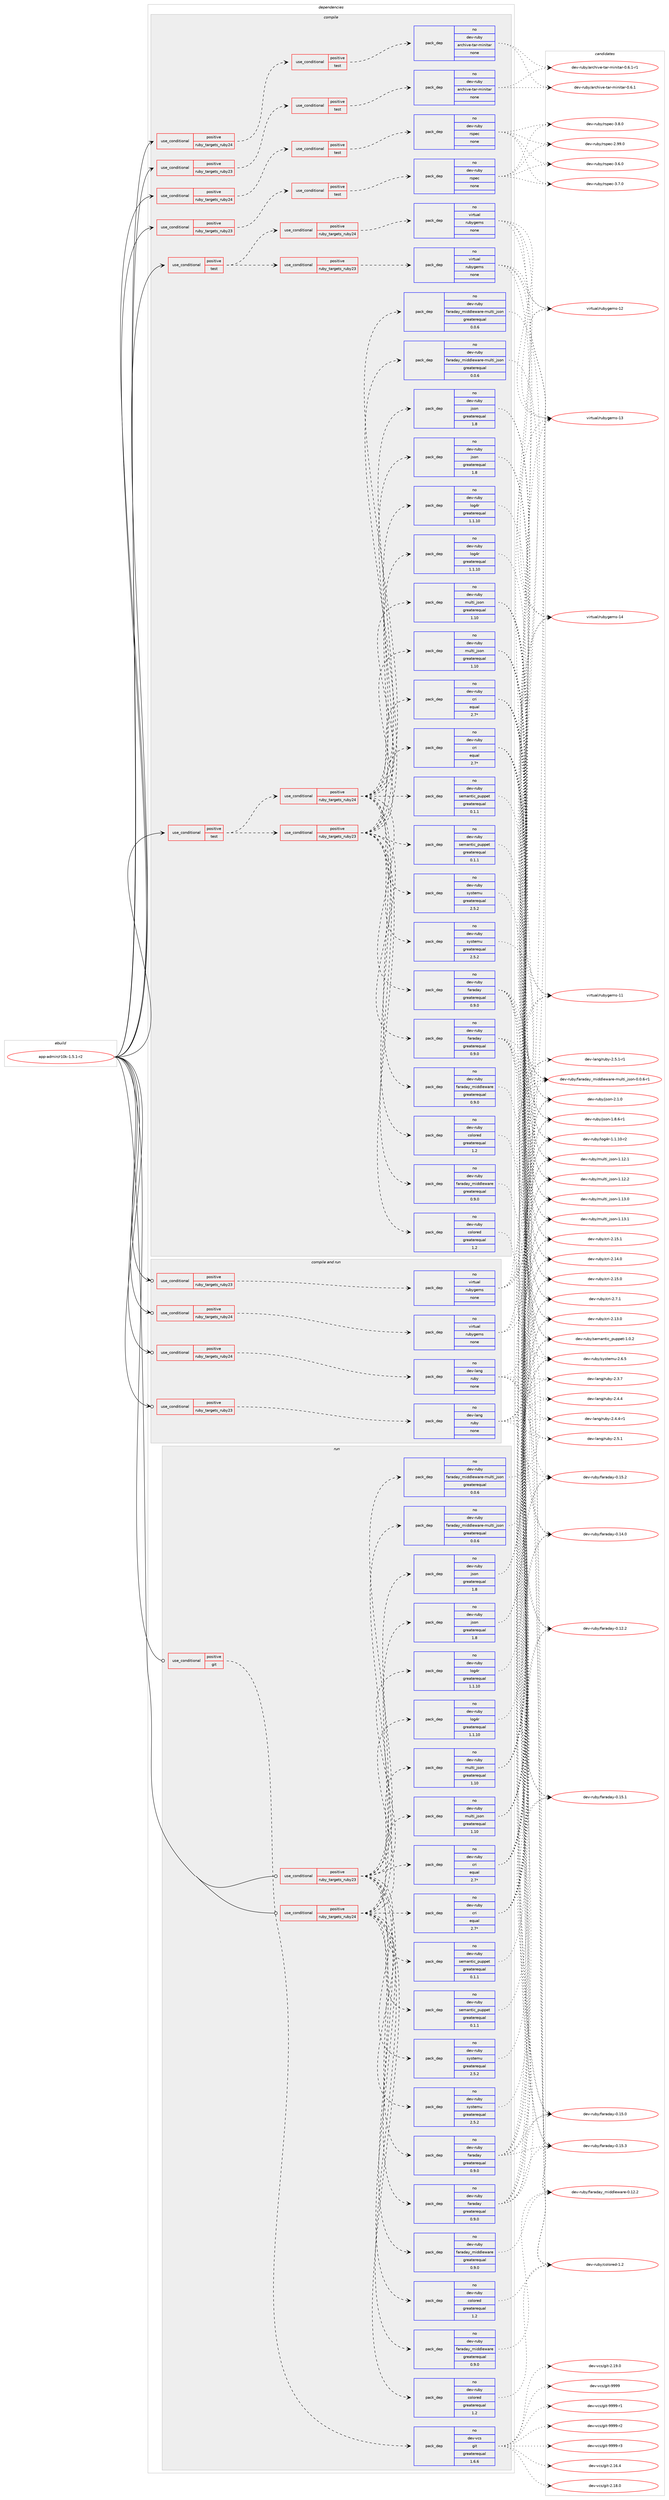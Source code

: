 digraph prolog {

# *************
# Graph options
# *************

newrank=true;
concentrate=true;
compound=true;
graph [rankdir=LR,fontname=Helvetica,fontsize=10,ranksep=1.5];#, ranksep=2.5, nodesep=0.2];
edge  [arrowhead=vee];
node  [fontname=Helvetica,fontsize=10];

# **********
# The ebuild
# **********

subgraph cluster_leftcol {
color=gray;
rank=same;
label=<<i>ebuild</i>>;
id [label="app-admin/r10k-1.5.1-r2", color=red, width=4, href="../app-admin/r10k-1.5.1-r2.svg"];
}

# ****************
# The dependencies
# ****************

subgraph cluster_midcol {
color=gray;
label=<<i>dependencies</i>>;
subgraph cluster_compile {
fillcolor="#eeeeee";
style=filled;
label=<<i>compile</i>>;
subgraph cond671 {
dependency2697 [label=<<TABLE BORDER="0" CELLBORDER="1" CELLSPACING="0" CELLPADDING="4"><TR><TD ROWSPAN="3" CELLPADDING="10">use_conditional</TD></TR><TR><TD>positive</TD></TR><TR><TD>ruby_targets_ruby23</TD></TR></TABLE>>, shape=none, color=red];
subgraph cond672 {
dependency2698 [label=<<TABLE BORDER="0" CELLBORDER="1" CELLSPACING="0" CELLPADDING="4"><TR><TD ROWSPAN="3" CELLPADDING="10">use_conditional</TD></TR><TR><TD>positive</TD></TR><TR><TD>test</TD></TR></TABLE>>, shape=none, color=red];
subgraph pack1952 {
dependency2699 [label=<<TABLE BORDER="0" CELLBORDER="1" CELLSPACING="0" CELLPADDING="4" WIDTH="220"><TR><TD ROWSPAN="6" CELLPADDING="30">pack_dep</TD></TR><TR><TD WIDTH="110">no</TD></TR><TR><TD>dev-ruby</TD></TR><TR><TD>archive-tar-minitar</TD></TR><TR><TD>none</TD></TR><TR><TD></TD></TR></TABLE>>, shape=none, color=blue];
}
dependency2698:e -> dependency2699:w [weight=20,style="dashed",arrowhead="vee"];
}
dependency2697:e -> dependency2698:w [weight=20,style="dashed",arrowhead="vee"];
}
id:e -> dependency2697:w [weight=20,style="solid",arrowhead="vee"];
subgraph cond673 {
dependency2700 [label=<<TABLE BORDER="0" CELLBORDER="1" CELLSPACING="0" CELLPADDING="4"><TR><TD ROWSPAN="3" CELLPADDING="10">use_conditional</TD></TR><TR><TD>positive</TD></TR><TR><TD>ruby_targets_ruby23</TD></TR></TABLE>>, shape=none, color=red];
subgraph cond674 {
dependency2701 [label=<<TABLE BORDER="0" CELLBORDER="1" CELLSPACING="0" CELLPADDING="4"><TR><TD ROWSPAN="3" CELLPADDING="10">use_conditional</TD></TR><TR><TD>positive</TD></TR><TR><TD>test</TD></TR></TABLE>>, shape=none, color=red];
subgraph pack1953 {
dependency2702 [label=<<TABLE BORDER="0" CELLBORDER="1" CELLSPACING="0" CELLPADDING="4" WIDTH="220"><TR><TD ROWSPAN="6" CELLPADDING="30">pack_dep</TD></TR><TR><TD WIDTH="110">no</TD></TR><TR><TD>dev-ruby</TD></TR><TR><TD>rspec</TD></TR><TR><TD>none</TD></TR><TR><TD></TD></TR></TABLE>>, shape=none, color=blue];
}
dependency2701:e -> dependency2702:w [weight=20,style="dashed",arrowhead="vee"];
}
dependency2700:e -> dependency2701:w [weight=20,style="dashed",arrowhead="vee"];
}
id:e -> dependency2700:w [weight=20,style="solid",arrowhead="vee"];
subgraph cond675 {
dependency2703 [label=<<TABLE BORDER="0" CELLBORDER="1" CELLSPACING="0" CELLPADDING="4"><TR><TD ROWSPAN="3" CELLPADDING="10">use_conditional</TD></TR><TR><TD>positive</TD></TR><TR><TD>ruby_targets_ruby24</TD></TR></TABLE>>, shape=none, color=red];
subgraph cond676 {
dependency2704 [label=<<TABLE BORDER="0" CELLBORDER="1" CELLSPACING="0" CELLPADDING="4"><TR><TD ROWSPAN="3" CELLPADDING="10">use_conditional</TD></TR><TR><TD>positive</TD></TR><TR><TD>test</TD></TR></TABLE>>, shape=none, color=red];
subgraph pack1954 {
dependency2705 [label=<<TABLE BORDER="0" CELLBORDER="1" CELLSPACING="0" CELLPADDING="4" WIDTH="220"><TR><TD ROWSPAN="6" CELLPADDING="30">pack_dep</TD></TR><TR><TD WIDTH="110">no</TD></TR><TR><TD>dev-ruby</TD></TR><TR><TD>archive-tar-minitar</TD></TR><TR><TD>none</TD></TR><TR><TD></TD></TR></TABLE>>, shape=none, color=blue];
}
dependency2704:e -> dependency2705:w [weight=20,style="dashed",arrowhead="vee"];
}
dependency2703:e -> dependency2704:w [weight=20,style="dashed",arrowhead="vee"];
}
id:e -> dependency2703:w [weight=20,style="solid",arrowhead="vee"];
subgraph cond677 {
dependency2706 [label=<<TABLE BORDER="0" CELLBORDER="1" CELLSPACING="0" CELLPADDING="4"><TR><TD ROWSPAN="3" CELLPADDING="10">use_conditional</TD></TR><TR><TD>positive</TD></TR><TR><TD>ruby_targets_ruby24</TD></TR></TABLE>>, shape=none, color=red];
subgraph cond678 {
dependency2707 [label=<<TABLE BORDER="0" CELLBORDER="1" CELLSPACING="0" CELLPADDING="4"><TR><TD ROWSPAN="3" CELLPADDING="10">use_conditional</TD></TR><TR><TD>positive</TD></TR><TR><TD>test</TD></TR></TABLE>>, shape=none, color=red];
subgraph pack1955 {
dependency2708 [label=<<TABLE BORDER="0" CELLBORDER="1" CELLSPACING="0" CELLPADDING="4" WIDTH="220"><TR><TD ROWSPAN="6" CELLPADDING="30">pack_dep</TD></TR><TR><TD WIDTH="110">no</TD></TR><TR><TD>dev-ruby</TD></TR><TR><TD>rspec</TD></TR><TR><TD>none</TD></TR><TR><TD></TD></TR></TABLE>>, shape=none, color=blue];
}
dependency2707:e -> dependency2708:w [weight=20,style="dashed",arrowhead="vee"];
}
dependency2706:e -> dependency2707:w [weight=20,style="dashed",arrowhead="vee"];
}
id:e -> dependency2706:w [weight=20,style="solid",arrowhead="vee"];
subgraph cond679 {
dependency2709 [label=<<TABLE BORDER="0" CELLBORDER="1" CELLSPACING="0" CELLPADDING="4"><TR><TD ROWSPAN="3" CELLPADDING="10">use_conditional</TD></TR><TR><TD>positive</TD></TR><TR><TD>test</TD></TR></TABLE>>, shape=none, color=red];
subgraph cond680 {
dependency2710 [label=<<TABLE BORDER="0" CELLBORDER="1" CELLSPACING="0" CELLPADDING="4"><TR><TD ROWSPAN="3" CELLPADDING="10">use_conditional</TD></TR><TR><TD>positive</TD></TR><TR><TD>ruby_targets_ruby23</TD></TR></TABLE>>, shape=none, color=red];
subgraph pack1956 {
dependency2711 [label=<<TABLE BORDER="0" CELLBORDER="1" CELLSPACING="0" CELLPADDING="4" WIDTH="220"><TR><TD ROWSPAN="6" CELLPADDING="30">pack_dep</TD></TR><TR><TD WIDTH="110">no</TD></TR><TR><TD>dev-ruby</TD></TR><TR><TD>colored</TD></TR><TR><TD>greaterequal</TD></TR><TR><TD>1.2</TD></TR></TABLE>>, shape=none, color=blue];
}
dependency2710:e -> dependency2711:w [weight=20,style="dashed",arrowhead="vee"];
subgraph pack1957 {
dependency2712 [label=<<TABLE BORDER="0" CELLBORDER="1" CELLSPACING="0" CELLPADDING="4" WIDTH="220"><TR><TD ROWSPAN="6" CELLPADDING="30">pack_dep</TD></TR><TR><TD WIDTH="110">no</TD></TR><TR><TD>dev-ruby</TD></TR><TR><TD>cri</TD></TR><TR><TD>equal</TD></TR><TR><TD>2.7*</TD></TR></TABLE>>, shape=none, color=blue];
}
dependency2710:e -> dependency2712:w [weight=20,style="dashed",arrowhead="vee"];
subgraph pack1958 {
dependency2713 [label=<<TABLE BORDER="0" CELLBORDER="1" CELLSPACING="0" CELLPADDING="4" WIDTH="220"><TR><TD ROWSPAN="6" CELLPADDING="30">pack_dep</TD></TR><TR><TD WIDTH="110">no</TD></TR><TR><TD>dev-ruby</TD></TR><TR><TD>systemu</TD></TR><TR><TD>greaterequal</TD></TR><TR><TD>2.5.2</TD></TR></TABLE>>, shape=none, color=blue];
}
dependency2710:e -> dependency2713:w [weight=20,style="dashed",arrowhead="vee"];
subgraph pack1959 {
dependency2714 [label=<<TABLE BORDER="0" CELLBORDER="1" CELLSPACING="0" CELLPADDING="4" WIDTH="220"><TR><TD ROWSPAN="6" CELLPADDING="30">pack_dep</TD></TR><TR><TD WIDTH="110">no</TD></TR><TR><TD>dev-ruby</TD></TR><TR><TD>log4r</TD></TR><TR><TD>greaterequal</TD></TR><TR><TD>1.1.10</TD></TR></TABLE>>, shape=none, color=blue];
}
dependency2710:e -> dependency2714:w [weight=20,style="dashed",arrowhead="vee"];
subgraph pack1960 {
dependency2715 [label=<<TABLE BORDER="0" CELLBORDER="1" CELLSPACING="0" CELLPADDING="4" WIDTH="220"><TR><TD ROWSPAN="6" CELLPADDING="30">pack_dep</TD></TR><TR><TD WIDTH="110">no</TD></TR><TR><TD>dev-ruby</TD></TR><TR><TD>faraday</TD></TR><TR><TD>greaterequal</TD></TR><TR><TD>0.9.0</TD></TR></TABLE>>, shape=none, color=blue];
}
dependency2710:e -> dependency2715:w [weight=20,style="dashed",arrowhead="vee"];
subgraph pack1961 {
dependency2716 [label=<<TABLE BORDER="0" CELLBORDER="1" CELLSPACING="0" CELLPADDING="4" WIDTH="220"><TR><TD ROWSPAN="6" CELLPADDING="30">pack_dep</TD></TR><TR><TD WIDTH="110">no</TD></TR><TR><TD>dev-ruby</TD></TR><TR><TD>faraday_middleware</TD></TR><TR><TD>greaterequal</TD></TR><TR><TD>0.9.0</TD></TR></TABLE>>, shape=none, color=blue];
}
dependency2710:e -> dependency2716:w [weight=20,style="dashed",arrowhead="vee"];
subgraph pack1962 {
dependency2717 [label=<<TABLE BORDER="0" CELLBORDER="1" CELLSPACING="0" CELLPADDING="4" WIDTH="220"><TR><TD ROWSPAN="6" CELLPADDING="30">pack_dep</TD></TR><TR><TD WIDTH="110">no</TD></TR><TR><TD>dev-ruby</TD></TR><TR><TD>faraday_middleware-multi_json</TD></TR><TR><TD>greaterequal</TD></TR><TR><TD>0.0.6</TD></TR></TABLE>>, shape=none, color=blue];
}
dependency2710:e -> dependency2717:w [weight=20,style="dashed",arrowhead="vee"];
subgraph pack1963 {
dependency2718 [label=<<TABLE BORDER="0" CELLBORDER="1" CELLSPACING="0" CELLPADDING="4" WIDTH="220"><TR><TD ROWSPAN="6" CELLPADDING="30">pack_dep</TD></TR><TR><TD WIDTH="110">no</TD></TR><TR><TD>dev-ruby</TD></TR><TR><TD>multi_json</TD></TR><TR><TD>greaterequal</TD></TR><TR><TD>1.10</TD></TR></TABLE>>, shape=none, color=blue];
}
dependency2710:e -> dependency2718:w [weight=20,style="dashed",arrowhead="vee"];
subgraph pack1964 {
dependency2719 [label=<<TABLE BORDER="0" CELLBORDER="1" CELLSPACING="0" CELLPADDING="4" WIDTH="220"><TR><TD ROWSPAN="6" CELLPADDING="30">pack_dep</TD></TR><TR><TD WIDTH="110">no</TD></TR><TR><TD>dev-ruby</TD></TR><TR><TD>semantic_puppet</TD></TR><TR><TD>greaterequal</TD></TR><TR><TD>0.1.1</TD></TR></TABLE>>, shape=none, color=blue];
}
dependency2710:e -> dependency2719:w [weight=20,style="dashed",arrowhead="vee"];
subgraph pack1965 {
dependency2720 [label=<<TABLE BORDER="0" CELLBORDER="1" CELLSPACING="0" CELLPADDING="4" WIDTH="220"><TR><TD ROWSPAN="6" CELLPADDING="30">pack_dep</TD></TR><TR><TD WIDTH="110">no</TD></TR><TR><TD>dev-ruby</TD></TR><TR><TD>json</TD></TR><TR><TD>greaterequal</TD></TR><TR><TD>1.8</TD></TR></TABLE>>, shape=none, color=blue];
}
dependency2710:e -> dependency2720:w [weight=20,style="dashed",arrowhead="vee"];
}
dependency2709:e -> dependency2710:w [weight=20,style="dashed",arrowhead="vee"];
subgraph cond681 {
dependency2721 [label=<<TABLE BORDER="0" CELLBORDER="1" CELLSPACING="0" CELLPADDING="4"><TR><TD ROWSPAN="3" CELLPADDING="10">use_conditional</TD></TR><TR><TD>positive</TD></TR><TR><TD>ruby_targets_ruby24</TD></TR></TABLE>>, shape=none, color=red];
subgraph pack1966 {
dependency2722 [label=<<TABLE BORDER="0" CELLBORDER="1" CELLSPACING="0" CELLPADDING="4" WIDTH="220"><TR><TD ROWSPAN="6" CELLPADDING="30">pack_dep</TD></TR><TR><TD WIDTH="110">no</TD></TR><TR><TD>dev-ruby</TD></TR><TR><TD>colored</TD></TR><TR><TD>greaterequal</TD></TR><TR><TD>1.2</TD></TR></TABLE>>, shape=none, color=blue];
}
dependency2721:e -> dependency2722:w [weight=20,style="dashed",arrowhead="vee"];
subgraph pack1967 {
dependency2723 [label=<<TABLE BORDER="0" CELLBORDER="1" CELLSPACING="0" CELLPADDING="4" WIDTH="220"><TR><TD ROWSPAN="6" CELLPADDING="30">pack_dep</TD></TR><TR><TD WIDTH="110">no</TD></TR><TR><TD>dev-ruby</TD></TR><TR><TD>cri</TD></TR><TR><TD>equal</TD></TR><TR><TD>2.7*</TD></TR></TABLE>>, shape=none, color=blue];
}
dependency2721:e -> dependency2723:w [weight=20,style="dashed",arrowhead="vee"];
subgraph pack1968 {
dependency2724 [label=<<TABLE BORDER="0" CELLBORDER="1" CELLSPACING="0" CELLPADDING="4" WIDTH="220"><TR><TD ROWSPAN="6" CELLPADDING="30">pack_dep</TD></TR><TR><TD WIDTH="110">no</TD></TR><TR><TD>dev-ruby</TD></TR><TR><TD>systemu</TD></TR><TR><TD>greaterequal</TD></TR><TR><TD>2.5.2</TD></TR></TABLE>>, shape=none, color=blue];
}
dependency2721:e -> dependency2724:w [weight=20,style="dashed",arrowhead="vee"];
subgraph pack1969 {
dependency2725 [label=<<TABLE BORDER="0" CELLBORDER="1" CELLSPACING="0" CELLPADDING="4" WIDTH="220"><TR><TD ROWSPAN="6" CELLPADDING="30">pack_dep</TD></TR><TR><TD WIDTH="110">no</TD></TR><TR><TD>dev-ruby</TD></TR><TR><TD>log4r</TD></TR><TR><TD>greaterequal</TD></TR><TR><TD>1.1.10</TD></TR></TABLE>>, shape=none, color=blue];
}
dependency2721:e -> dependency2725:w [weight=20,style="dashed",arrowhead="vee"];
subgraph pack1970 {
dependency2726 [label=<<TABLE BORDER="0" CELLBORDER="1" CELLSPACING="0" CELLPADDING="4" WIDTH="220"><TR><TD ROWSPAN="6" CELLPADDING="30">pack_dep</TD></TR><TR><TD WIDTH="110">no</TD></TR><TR><TD>dev-ruby</TD></TR><TR><TD>faraday</TD></TR><TR><TD>greaterequal</TD></TR><TR><TD>0.9.0</TD></TR></TABLE>>, shape=none, color=blue];
}
dependency2721:e -> dependency2726:w [weight=20,style="dashed",arrowhead="vee"];
subgraph pack1971 {
dependency2727 [label=<<TABLE BORDER="0" CELLBORDER="1" CELLSPACING="0" CELLPADDING="4" WIDTH="220"><TR><TD ROWSPAN="6" CELLPADDING="30">pack_dep</TD></TR><TR><TD WIDTH="110">no</TD></TR><TR><TD>dev-ruby</TD></TR><TR><TD>faraday_middleware</TD></TR><TR><TD>greaterequal</TD></TR><TR><TD>0.9.0</TD></TR></TABLE>>, shape=none, color=blue];
}
dependency2721:e -> dependency2727:w [weight=20,style="dashed",arrowhead="vee"];
subgraph pack1972 {
dependency2728 [label=<<TABLE BORDER="0" CELLBORDER="1" CELLSPACING="0" CELLPADDING="4" WIDTH="220"><TR><TD ROWSPAN="6" CELLPADDING="30">pack_dep</TD></TR><TR><TD WIDTH="110">no</TD></TR><TR><TD>dev-ruby</TD></TR><TR><TD>faraday_middleware-multi_json</TD></TR><TR><TD>greaterequal</TD></TR><TR><TD>0.0.6</TD></TR></TABLE>>, shape=none, color=blue];
}
dependency2721:e -> dependency2728:w [weight=20,style="dashed",arrowhead="vee"];
subgraph pack1973 {
dependency2729 [label=<<TABLE BORDER="0" CELLBORDER="1" CELLSPACING="0" CELLPADDING="4" WIDTH="220"><TR><TD ROWSPAN="6" CELLPADDING="30">pack_dep</TD></TR><TR><TD WIDTH="110">no</TD></TR><TR><TD>dev-ruby</TD></TR><TR><TD>multi_json</TD></TR><TR><TD>greaterequal</TD></TR><TR><TD>1.10</TD></TR></TABLE>>, shape=none, color=blue];
}
dependency2721:e -> dependency2729:w [weight=20,style="dashed",arrowhead="vee"];
subgraph pack1974 {
dependency2730 [label=<<TABLE BORDER="0" CELLBORDER="1" CELLSPACING="0" CELLPADDING="4" WIDTH="220"><TR><TD ROWSPAN="6" CELLPADDING="30">pack_dep</TD></TR><TR><TD WIDTH="110">no</TD></TR><TR><TD>dev-ruby</TD></TR><TR><TD>semantic_puppet</TD></TR><TR><TD>greaterequal</TD></TR><TR><TD>0.1.1</TD></TR></TABLE>>, shape=none, color=blue];
}
dependency2721:e -> dependency2730:w [weight=20,style="dashed",arrowhead="vee"];
subgraph pack1975 {
dependency2731 [label=<<TABLE BORDER="0" CELLBORDER="1" CELLSPACING="0" CELLPADDING="4" WIDTH="220"><TR><TD ROWSPAN="6" CELLPADDING="30">pack_dep</TD></TR><TR><TD WIDTH="110">no</TD></TR><TR><TD>dev-ruby</TD></TR><TR><TD>json</TD></TR><TR><TD>greaterequal</TD></TR><TR><TD>1.8</TD></TR></TABLE>>, shape=none, color=blue];
}
dependency2721:e -> dependency2731:w [weight=20,style="dashed",arrowhead="vee"];
}
dependency2709:e -> dependency2721:w [weight=20,style="dashed",arrowhead="vee"];
}
id:e -> dependency2709:w [weight=20,style="solid",arrowhead="vee"];
subgraph cond682 {
dependency2732 [label=<<TABLE BORDER="0" CELLBORDER="1" CELLSPACING="0" CELLPADDING="4"><TR><TD ROWSPAN="3" CELLPADDING="10">use_conditional</TD></TR><TR><TD>positive</TD></TR><TR><TD>test</TD></TR></TABLE>>, shape=none, color=red];
subgraph cond683 {
dependency2733 [label=<<TABLE BORDER="0" CELLBORDER="1" CELLSPACING="0" CELLPADDING="4"><TR><TD ROWSPAN="3" CELLPADDING="10">use_conditional</TD></TR><TR><TD>positive</TD></TR><TR><TD>ruby_targets_ruby23</TD></TR></TABLE>>, shape=none, color=red];
subgraph pack1976 {
dependency2734 [label=<<TABLE BORDER="0" CELLBORDER="1" CELLSPACING="0" CELLPADDING="4" WIDTH="220"><TR><TD ROWSPAN="6" CELLPADDING="30">pack_dep</TD></TR><TR><TD WIDTH="110">no</TD></TR><TR><TD>virtual</TD></TR><TR><TD>rubygems</TD></TR><TR><TD>none</TD></TR><TR><TD></TD></TR></TABLE>>, shape=none, color=blue];
}
dependency2733:e -> dependency2734:w [weight=20,style="dashed",arrowhead="vee"];
}
dependency2732:e -> dependency2733:w [weight=20,style="dashed",arrowhead="vee"];
subgraph cond684 {
dependency2735 [label=<<TABLE BORDER="0" CELLBORDER="1" CELLSPACING="0" CELLPADDING="4"><TR><TD ROWSPAN="3" CELLPADDING="10">use_conditional</TD></TR><TR><TD>positive</TD></TR><TR><TD>ruby_targets_ruby24</TD></TR></TABLE>>, shape=none, color=red];
subgraph pack1977 {
dependency2736 [label=<<TABLE BORDER="0" CELLBORDER="1" CELLSPACING="0" CELLPADDING="4" WIDTH="220"><TR><TD ROWSPAN="6" CELLPADDING="30">pack_dep</TD></TR><TR><TD WIDTH="110">no</TD></TR><TR><TD>virtual</TD></TR><TR><TD>rubygems</TD></TR><TR><TD>none</TD></TR><TR><TD></TD></TR></TABLE>>, shape=none, color=blue];
}
dependency2735:e -> dependency2736:w [weight=20,style="dashed",arrowhead="vee"];
}
dependency2732:e -> dependency2735:w [weight=20,style="dashed",arrowhead="vee"];
}
id:e -> dependency2732:w [weight=20,style="solid",arrowhead="vee"];
}
subgraph cluster_compileandrun {
fillcolor="#eeeeee";
style=filled;
label=<<i>compile and run</i>>;
subgraph cond685 {
dependency2737 [label=<<TABLE BORDER="0" CELLBORDER="1" CELLSPACING="0" CELLPADDING="4"><TR><TD ROWSPAN="3" CELLPADDING="10">use_conditional</TD></TR><TR><TD>positive</TD></TR><TR><TD>ruby_targets_ruby23</TD></TR></TABLE>>, shape=none, color=red];
subgraph pack1978 {
dependency2738 [label=<<TABLE BORDER="0" CELLBORDER="1" CELLSPACING="0" CELLPADDING="4" WIDTH="220"><TR><TD ROWSPAN="6" CELLPADDING="30">pack_dep</TD></TR><TR><TD WIDTH="110">no</TD></TR><TR><TD>dev-lang</TD></TR><TR><TD>ruby</TD></TR><TR><TD>none</TD></TR><TR><TD></TD></TR></TABLE>>, shape=none, color=blue];
}
dependency2737:e -> dependency2738:w [weight=20,style="dashed",arrowhead="vee"];
}
id:e -> dependency2737:w [weight=20,style="solid",arrowhead="odotvee"];
subgraph cond686 {
dependency2739 [label=<<TABLE BORDER="0" CELLBORDER="1" CELLSPACING="0" CELLPADDING="4"><TR><TD ROWSPAN="3" CELLPADDING="10">use_conditional</TD></TR><TR><TD>positive</TD></TR><TR><TD>ruby_targets_ruby23</TD></TR></TABLE>>, shape=none, color=red];
subgraph pack1979 {
dependency2740 [label=<<TABLE BORDER="0" CELLBORDER="1" CELLSPACING="0" CELLPADDING="4" WIDTH="220"><TR><TD ROWSPAN="6" CELLPADDING="30">pack_dep</TD></TR><TR><TD WIDTH="110">no</TD></TR><TR><TD>virtual</TD></TR><TR><TD>rubygems</TD></TR><TR><TD>none</TD></TR><TR><TD></TD></TR></TABLE>>, shape=none, color=blue];
}
dependency2739:e -> dependency2740:w [weight=20,style="dashed",arrowhead="vee"];
}
id:e -> dependency2739:w [weight=20,style="solid",arrowhead="odotvee"];
subgraph cond687 {
dependency2741 [label=<<TABLE BORDER="0" CELLBORDER="1" CELLSPACING="0" CELLPADDING="4"><TR><TD ROWSPAN="3" CELLPADDING="10">use_conditional</TD></TR><TR><TD>positive</TD></TR><TR><TD>ruby_targets_ruby24</TD></TR></TABLE>>, shape=none, color=red];
subgraph pack1980 {
dependency2742 [label=<<TABLE BORDER="0" CELLBORDER="1" CELLSPACING="0" CELLPADDING="4" WIDTH="220"><TR><TD ROWSPAN="6" CELLPADDING="30">pack_dep</TD></TR><TR><TD WIDTH="110">no</TD></TR><TR><TD>dev-lang</TD></TR><TR><TD>ruby</TD></TR><TR><TD>none</TD></TR><TR><TD></TD></TR></TABLE>>, shape=none, color=blue];
}
dependency2741:e -> dependency2742:w [weight=20,style="dashed",arrowhead="vee"];
}
id:e -> dependency2741:w [weight=20,style="solid",arrowhead="odotvee"];
subgraph cond688 {
dependency2743 [label=<<TABLE BORDER="0" CELLBORDER="1" CELLSPACING="0" CELLPADDING="4"><TR><TD ROWSPAN="3" CELLPADDING="10">use_conditional</TD></TR><TR><TD>positive</TD></TR><TR><TD>ruby_targets_ruby24</TD></TR></TABLE>>, shape=none, color=red];
subgraph pack1981 {
dependency2744 [label=<<TABLE BORDER="0" CELLBORDER="1" CELLSPACING="0" CELLPADDING="4" WIDTH="220"><TR><TD ROWSPAN="6" CELLPADDING="30">pack_dep</TD></TR><TR><TD WIDTH="110">no</TD></TR><TR><TD>virtual</TD></TR><TR><TD>rubygems</TD></TR><TR><TD>none</TD></TR><TR><TD></TD></TR></TABLE>>, shape=none, color=blue];
}
dependency2743:e -> dependency2744:w [weight=20,style="dashed",arrowhead="vee"];
}
id:e -> dependency2743:w [weight=20,style="solid",arrowhead="odotvee"];
}
subgraph cluster_run {
fillcolor="#eeeeee";
style=filled;
label=<<i>run</i>>;
subgraph cond689 {
dependency2745 [label=<<TABLE BORDER="0" CELLBORDER="1" CELLSPACING="0" CELLPADDING="4"><TR><TD ROWSPAN="3" CELLPADDING="10">use_conditional</TD></TR><TR><TD>positive</TD></TR><TR><TD>git</TD></TR></TABLE>>, shape=none, color=red];
subgraph pack1982 {
dependency2746 [label=<<TABLE BORDER="0" CELLBORDER="1" CELLSPACING="0" CELLPADDING="4" WIDTH="220"><TR><TD ROWSPAN="6" CELLPADDING="30">pack_dep</TD></TR><TR><TD WIDTH="110">no</TD></TR><TR><TD>dev-vcs</TD></TR><TR><TD>git</TD></TR><TR><TD>greaterequal</TD></TR><TR><TD>1.6.6</TD></TR></TABLE>>, shape=none, color=blue];
}
dependency2745:e -> dependency2746:w [weight=20,style="dashed",arrowhead="vee"];
}
id:e -> dependency2745:w [weight=20,style="solid",arrowhead="odot"];
subgraph cond690 {
dependency2747 [label=<<TABLE BORDER="0" CELLBORDER="1" CELLSPACING="0" CELLPADDING="4"><TR><TD ROWSPAN="3" CELLPADDING="10">use_conditional</TD></TR><TR><TD>positive</TD></TR><TR><TD>ruby_targets_ruby23</TD></TR></TABLE>>, shape=none, color=red];
subgraph pack1983 {
dependency2748 [label=<<TABLE BORDER="0" CELLBORDER="1" CELLSPACING="0" CELLPADDING="4" WIDTH="220"><TR><TD ROWSPAN="6" CELLPADDING="30">pack_dep</TD></TR><TR><TD WIDTH="110">no</TD></TR><TR><TD>dev-ruby</TD></TR><TR><TD>colored</TD></TR><TR><TD>greaterequal</TD></TR><TR><TD>1.2</TD></TR></TABLE>>, shape=none, color=blue];
}
dependency2747:e -> dependency2748:w [weight=20,style="dashed",arrowhead="vee"];
subgraph pack1984 {
dependency2749 [label=<<TABLE BORDER="0" CELLBORDER="1" CELLSPACING="0" CELLPADDING="4" WIDTH="220"><TR><TD ROWSPAN="6" CELLPADDING="30">pack_dep</TD></TR><TR><TD WIDTH="110">no</TD></TR><TR><TD>dev-ruby</TD></TR><TR><TD>cri</TD></TR><TR><TD>equal</TD></TR><TR><TD>2.7*</TD></TR></TABLE>>, shape=none, color=blue];
}
dependency2747:e -> dependency2749:w [weight=20,style="dashed",arrowhead="vee"];
subgraph pack1985 {
dependency2750 [label=<<TABLE BORDER="0" CELLBORDER="1" CELLSPACING="0" CELLPADDING="4" WIDTH="220"><TR><TD ROWSPAN="6" CELLPADDING="30">pack_dep</TD></TR><TR><TD WIDTH="110">no</TD></TR><TR><TD>dev-ruby</TD></TR><TR><TD>systemu</TD></TR><TR><TD>greaterequal</TD></TR><TR><TD>2.5.2</TD></TR></TABLE>>, shape=none, color=blue];
}
dependency2747:e -> dependency2750:w [weight=20,style="dashed",arrowhead="vee"];
subgraph pack1986 {
dependency2751 [label=<<TABLE BORDER="0" CELLBORDER="1" CELLSPACING="0" CELLPADDING="4" WIDTH="220"><TR><TD ROWSPAN="6" CELLPADDING="30">pack_dep</TD></TR><TR><TD WIDTH="110">no</TD></TR><TR><TD>dev-ruby</TD></TR><TR><TD>log4r</TD></TR><TR><TD>greaterequal</TD></TR><TR><TD>1.1.10</TD></TR></TABLE>>, shape=none, color=blue];
}
dependency2747:e -> dependency2751:w [weight=20,style="dashed",arrowhead="vee"];
subgraph pack1987 {
dependency2752 [label=<<TABLE BORDER="0" CELLBORDER="1" CELLSPACING="0" CELLPADDING="4" WIDTH="220"><TR><TD ROWSPAN="6" CELLPADDING="30">pack_dep</TD></TR><TR><TD WIDTH="110">no</TD></TR><TR><TD>dev-ruby</TD></TR><TR><TD>faraday</TD></TR><TR><TD>greaterequal</TD></TR><TR><TD>0.9.0</TD></TR></TABLE>>, shape=none, color=blue];
}
dependency2747:e -> dependency2752:w [weight=20,style="dashed",arrowhead="vee"];
subgraph pack1988 {
dependency2753 [label=<<TABLE BORDER="0" CELLBORDER="1" CELLSPACING="0" CELLPADDING="4" WIDTH="220"><TR><TD ROWSPAN="6" CELLPADDING="30">pack_dep</TD></TR><TR><TD WIDTH="110">no</TD></TR><TR><TD>dev-ruby</TD></TR><TR><TD>faraday_middleware</TD></TR><TR><TD>greaterequal</TD></TR><TR><TD>0.9.0</TD></TR></TABLE>>, shape=none, color=blue];
}
dependency2747:e -> dependency2753:w [weight=20,style="dashed",arrowhead="vee"];
subgraph pack1989 {
dependency2754 [label=<<TABLE BORDER="0" CELLBORDER="1" CELLSPACING="0" CELLPADDING="4" WIDTH="220"><TR><TD ROWSPAN="6" CELLPADDING="30">pack_dep</TD></TR><TR><TD WIDTH="110">no</TD></TR><TR><TD>dev-ruby</TD></TR><TR><TD>faraday_middleware-multi_json</TD></TR><TR><TD>greaterequal</TD></TR><TR><TD>0.0.6</TD></TR></TABLE>>, shape=none, color=blue];
}
dependency2747:e -> dependency2754:w [weight=20,style="dashed",arrowhead="vee"];
subgraph pack1990 {
dependency2755 [label=<<TABLE BORDER="0" CELLBORDER="1" CELLSPACING="0" CELLPADDING="4" WIDTH="220"><TR><TD ROWSPAN="6" CELLPADDING="30">pack_dep</TD></TR><TR><TD WIDTH="110">no</TD></TR><TR><TD>dev-ruby</TD></TR><TR><TD>multi_json</TD></TR><TR><TD>greaterequal</TD></TR><TR><TD>1.10</TD></TR></TABLE>>, shape=none, color=blue];
}
dependency2747:e -> dependency2755:w [weight=20,style="dashed",arrowhead="vee"];
subgraph pack1991 {
dependency2756 [label=<<TABLE BORDER="0" CELLBORDER="1" CELLSPACING="0" CELLPADDING="4" WIDTH="220"><TR><TD ROWSPAN="6" CELLPADDING="30">pack_dep</TD></TR><TR><TD WIDTH="110">no</TD></TR><TR><TD>dev-ruby</TD></TR><TR><TD>semantic_puppet</TD></TR><TR><TD>greaterequal</TD></TR><TR><TD>0.1.1</TD></TR></TABLE>>, shape=none, color=blue];
}
dependency2747:e -> dependency2756:w [weight=20,style="dashed",arrowhead="vee"];
subgraph pack1992 {
dependency2757 [label=<<TABLE BORDER="0" CELLBORDER="1" CELLSPACING="0" CELLPADDING="4" WIDTH="220"><TR><TD ROWSPAN="6" CELLPADDING="30">pack_dep</TD></TR><TR><TD WIDTH="110">no</TD></TR><TR><TD>dev-ruby</TD></TR><TR><TD>json</TD></TR><TR><TD>greaterequal</TD></TR><TR><TD>1.8</TD></TR></TABLE>>, shape=none, color=blue];
}
dependency2747:e -> dependency2757:w [weight=20,style="dashed",arrowhead="vee"];
}
id:e -> dependency2747:w [weight=20,style="solid",arrowhead="odot"];
subgraph cond691 {
dependency2758 [label=<<TABLE BORDER="0" CELLBORDER="1" CELLSPACING="0" CELLPADDING="4"><TR><TD ROWSPAN="3" CELLPADDING="10">use_conditional</TD></TR><TR><TD>positive</TD></TR><TR><TD>ruby_targets_ruby24</TD></TR></TABLE>>, shape=none, color=red];
subgraph pack1993 {
dependency2759 [label=<<TABLE BORDER="0" CELLBORDER="1" CELLSPACING="0" CELLPADDING="4" WIDTH="220"><TR><TD ROWSPAN="6" CELLPADDING="30">pack_dep</TD></TR><TR><TD WIDTH="110">no</TD></TR><TR><TD>dev-ruby</TD></TR><TR><TD>colored</TD></TR><TR><TD>greaterequal</TD></TR><TR><TD>1.2</TD></TR></TABLE>>, shape=none, color=blue];
}
dependency2758:e -> dependency2759:w [weight=20,style="dashed",arrowhead="vee"];
subgraph pack1994 {
dependency2760 [label=<<TABLE BORDER="0" CELLBORDER="1" CELLSPACING="0" CELLPADDING="4" WIDTH="220"><TR><TD ROWSPAN="6" CELLPADDING="30">pack_dep</TD></TR><TR><TD WIDTH="110">no</TD></TR><TR><TD>dev-ruby</TD></TR><TR><TD>cri</TD></TR><TR><TD>equal</TD></TR><TR><TD>2.7*</TD></TR></TABLE>>, shape=none, color=blue];
}
dependency2758:e -> dependency2760:w [weight=20,style="dashed",arrowhead="vee"];
subgraph pack1995 {
dependency2761 [label=<<TABLE BORDER="0" CELLBORDER="1" CELLSPACING="0" CELLPADDING="4" WIDTH="220"><TR><TD ROWSPAN="6" CELLPADDING="30">pack_dep</TD></TR><TR><TD WIDTH="110">no</TD></TR><TR><TD>dev-ruby</TD></TR><TR><TD>systemu</TD></TR><TR><TD>greaterequal</TD></TR><TR><TD>2.5.2</TD></TR></TABLE>>, shape=none, color=blue];
}
dependency2758:e -> dependency2761:w [weight=20,style="dashed",arrowhead="vee"];
subgraph pack1996 {
dependency2762 [label=<<TABLE BORDER="0" CELLBORDER="1" CELLSPACING="0" CELLPADDING="4" WIDTH="220"><TR><TD ROWSPAN="6" CELLPADDING="30">pack_dep</TD></TR><TR><TD WIDTH="110">no</TD></TR><TR><TD>dev-ruby</TD></TR><TR><TD>log4r</TD></TR><TR><TD>greaterequal</TD></TR><TR><TD>1.1.10</TD></TR></TABLE>>, shape=none, color=blue];
}
dependency2758:e -> dependency2762:w [weight=20,style="dashed",arrowhead="vee"];
subgraph pack1997 {
dependency2763 [label=<<TABLE BORDER="0" CELLBORDER="1" CELLSPACING="0" CELLPADDING="4" WIDTH="220"><TR><TD ROWSPAN="6" CELLPADDING="30">pack_dep</TD></TR><TR><TD WIDTH="110">no</TD></TR><TR><TD>dev-ruby</TD></TR><TR><TD>faraday</TD></TR><TR><TD>greaterequal</TD></TR><TR><TD>0.9.0</TD></TR></TABLE>>, shape=none, color=blue];
}
dependency2758:e -> dependency2763:w [weight=20,style="dashed",arrowhead="vee"];
subgraph pack1998 {
dependency2764 [label=<<TABLE BORDER="0" CELLBORDER="1" CELLSPACING="0" CELLPADDING="4" WIDTH="220"><TR><TD ROWSPAN="6" CELLPADDING="30">pack_dep</TD></TR><TR><TD WIDTH="110">no</TD></TR><TR><TD>dev-ruby</TD></TR><TR><TD>faraday_middleware</TD></TR><TR><TD>greaterequal</TD></TR><TR><TD>0.9.0</TD></TR></TABLE>>, shape=none, color=blue];
}
dependency2758:e -> dependency2764:w [weight=20,style="dashed",arrowhead="vee"];
subgraph pack1999 {
dependency2765 [label=<<TABLE BORDER="0" CELLBORDER="1" CELLSPACING="0" CELLPADDING="4" WIDTH="220"><TR><TD ROWSPAN="6" CELLPADDING="30">pack_dep</TD></TR><TR><TD WIDTH="110">no</TD></TR><TR><TD>dev-ruby</TD></TR><TR><TD>faraday_middleware-multi_json</TD></TR><TR><TD>greaterequal</TD></TR><TR><TD>0.0.6</TD></TR></TABLE>>, shape=none, color=blue];
}
dependency2758:e -> dependency2765:w [weight=20,style="dashed",arrowhead="vee"];
subgraph pack2000 {
dependency2766 [label=<<TABLE BORDER="0" CELLBORDER="1" CELLSPACING="0" CELLPADDING="4" WIDTH="220"><TR><TD ROWSPAN="6" CELLPADDING="30">pack_dep</TD></TR><TR><TD WIDTH="110">no</TD></TR><TR><TD>dev-ruby</TD></TR><TR><TD>multi_json</TD></TR><TR><TD>greaterequal</TD></TR><TR><TD>1.10</TD></TR></TABLE>>, shape=none, color=blue];
}
dependency2758:e -> dependency2766:w [weight=20,style="dashed",arrowhead="vee"];
subgraph pack2001 {
dependency2767 [label=<<TABLE BORDER="0" CELLBORDER="1" CELLSPACING="0" CELLPADDING="4" WIDTH="220"><TR><TD ROWSPAN="6" CELLPADDING="30">pack_dep</TD></TR><TR><TD WIDTH="110">no</TD></TR><TR><TD>dev-ruby</TD></TR><TR><TD>semantic_puppet</TD></TR><TR><TD>greaterequal</TD></TR><TR><TD>0.1.1</TD></TR></TABLE>>, shape=none, color=blue];
}
dependency2758:e -> dependency2767:w [weight=20,style="dashed",arrowhead="vee"];
subgraph pack2002 {
dependency2768 [label=<<TABLE BORDER="0" CELLBORDER="1" CELLSPACING="0" CELLPADDING="4" WIDTH="220"><TR><TD ROWSPAN="6" CELLPADDING="30">pack_dep</TD></TR><TR><TD WIDTH="110">no</TD></TR><TR><TD>dev-ruby</TD></TR><TR><TD>json</TD></TR><TR><TD>greaterequal</TD></TR><TR><TD>1.8</TD></TR></TABLE>>, shape=none, color=blue];
}
dependency2758:e -> dependency2768:w [weight=20,style="dashed",arrowhead="vee"];
}
id:e -> dependency2758:w [weight=20,style="solid",arrowhead="odot"];
}
}

# **************
# The candidates
# **************

subgraph cluster_choices {
rank=same;
color=gray;
label=<<i>candidates</i>>;

subgraph choice1952 {
color=black;
nodesep=1;
choice100101118451141179812147971149910410511810145116971144510910511010511697114454846544649 [label="dev-ruby/archive-tar-minitar-0.6.1", color=red, width=4,href="../dev-ruby/archive-tar-minitar-0.6.1.svg"];
choice1001011184511411798121479711499104105118101451169711445109105110105116971144548465446494511449 [label="dev-ruby/archive-tar-minitar-0.6.1-r1", color=red, width=4,href="../dev-ruby/archive-tar-minitar-0.6.1-r1.svg"];
dependency2699:e -> choice100101118451141179812147971149910410511810145116971144510910511010511697114454846544649:w [style=dotted,weight="100"];
dependency2699:e -> choice1001011184511411798121479711499104105118101451169711445109105110105116971144548465446494511449:w [style=dotted,weight="100"];
}
subgraph choice1953 {
color=black;
nodesep=1;
choice1001011184511411798121471141151121019945504657574648 [label="dev-ruby/rspec-2.99.0", color=red, width=4,href="../dev-ruby/rspec-2.99.0.svg"];
choice10010111845114117981214711411511210199455146544648 [label="dev-ruby/rspec-3.6.0", color=red, width=4,href="../dev-ruby/rspec-3.6.0.svg"];
choice10010111845114117981214711411511210199455146554648 [label="dev-ruby/rspec-3.7.0", color=red, width=4,href="../dev-ruby/rspec-3.7.0.svg"];
choice10010111845114117981214711411511210199455146564648 [label="dev-ruby/rspec-3.8.0", color=red, width=4,href="../dev-ruby/rspec-3.8.0.svg"];
dependency2702:e -> choice1001011184511411798121471141151121019945504657574648:w [style=dotted,weight="100"];
dependency2702:e -> choice10010111845114117981214711411511210199455146544648:w [style=dotted,weight="100"];
dependency2702:e -> choice10010111845114117981214711411511210199455146554648:w [style=dotted,weight="100"];
dependency2702:e -> choice10010111845114117981214711411511210199455146564648:w [style=dotted,weight="100"];
}
subgraph choice1954 {
color=black;
nodesep=1;
choice100101118451141179812147971149910410511810145116971144510910511010511697114454846544649 [label="dev-ruby/archive-tar-minitar-0.6.1", color=red, width=4,href="../dev-ruby/archive-tar-minitar-0.6.1.svg"];
choice1001011184511411798121479711499104105118101451169711445109105110105116971144548465446494511449 [label="dev-ruby/archive-tar-minitar-0.6.1-r1", color=red, width=4,href="../dev-ruby/archive-tar-minitar-0.6.1-r1.svg"];
dependency2705:e -> choice100101118451141179812147971149910410511810145116971144510910511010511697114454846544649:w [style=dotted,weight="100"];
dependency2705:e -> choice1001011184511411798121479711499104105118101451169711445109105110105116971144548465446494511449:w [style=dotted,weight="100"];
}
subgraph choice1955 {
color=black;
nodesep=1;
choice1001011184511411798121471141151121019945504657574648 [label="dev-ruby/rspec-2.99.0", color=red, width=4,href="../dev-ruby/rspec-2.99.0.svg"];
choice10010111845114117981214711411511210199455146544648 [label="dev-ruby/rspec-3.6.0", color=red, width=4,href="../dev-ruby/rspec-3.6.0.svg"];
choice10010111845114117981214711411511210199455146554648 [label="dev-ruby/rspec-3.7.0", color=red, width=4,href="../dev-ruby/rspec-3.7.0.svg"];
choice10010111845114117981214711411511210199455146564648 [label="dev-ruby/rspec-3.8.0", color=red, width=4,href="../dev-ruby/rspec-3.8.0.svg"];
dependency2708:e -> choice1001011184511411798121471141151121019945504657574648:w [style=dotted,weight="100"];
dependency2708:e -> choice10010111845114117981214711411511210199455146544648:w [style=dotted,weight="100"];
dependency2708:e -> choice10010111845114117981214711411511210199455146554648:w [style=dotted,weight="100"];
dependency2708:e -> choice10010111845114117981214711411511210199455146564648:w [style=dotted,weight="100"];
}
subgraph choice1956 {
color=black;
nodesep=1;
choice1001011184511411798121479911110811111410110045494650 [label="dev-ruby/colored-1.2", color=red, width=4,href="../dev-ruby/colored-1.2.svg"];
dependency2711:e -> choice1001011184511411798121479911110811111410110045494650:w [style=dotted,weight="100"];
}
subgraph choice1957 {
color=black;
nodesep=1;
choice1001011184511411798121479911410545504649514648 [label="dev-ruby/cri-2.13.0", color=red, width=4,href="../dev-ruby/cri-2.13.0.svg"];
choice1001011184511411798121479911410545504649524648 [label="dev-ruby/cri-2.14.0", color=red, width=4,href="../dev-ruby/cri-2.14.0.svg"];
choice1001011184511411798121479911410545504649534648 [label="dev-ruby/cri-2.15.0", color=red, width=4,href="../dev-ruby/cri-2.15.0.svg"];
choice1001011184511411798121479911410545504649534649 [label="dev-ruby/cri-2.15.1", color=red, width=4,href="../dev-ruby/cri-2.15.1.svg"];
choice10010111845114117981214799114105455046554649 [label="dev-ruby/cri-2.7.1", color=red, width=4,href="../dev-ruby/cri-2.7.1.svg"];
dependency2712:e -> choice1001011184511411798121479911410545504649514648:w [style=dotted,weight="100"];
dependency2712:e -> choice1001011184511411798121479911410545504649524648:w [style=dotted,weight="100"];
dependency2712:e -> choice1001011184511411798121479911410545504649534648:w [style=dotted,weight="100"];
dependency2712:e -> choice1001011184511411798121479911410545504649534649:w [style=dotted,weight="100"];
dependency2712:e -> choice10010111845114117981214799114105455046554649:w [style=dotted,weight="100"];
}
subgraph choice1958 {
color=black;
nodesep=1;
choice100101118451141179812147115121115116101109117455046544653 [label="dev-ruby/systemu-2.6.5", color=red, width=4,href="../dev-ruby/systemu-2.6.5.svg"];
dependency2713:e -> choice100101118451141179812147115121115116101109117455046544653:w [style=dotted,weight="100"];
}
subgraph choice1959 {
color=black;
nodesep=1;
choice10010111845114117981214710811110352114454946494649484511450 [label="dev-ruby/log4r-1.1.10-r2", color=red, width=4,href="../dev-ruby/log4r-1.1.10-r2.svg"];
dependency2714:e -> choice10010111845114117981214710811110352114454946494649484511450:w [style=dotted,weight="100"];
}
subgraph choice1960 {
color=black;
nodesep=1;
choice10010111845114117981214710297114971009712145484649504650 [label="dev-ruby/faraday-0.12.2", color=red, width=4,href="../dev-ruby/faraday-0.12.2.svg"];
choice10010111845114117981214710297114971009712145484649524648 [label="dev-ruby/faraday-0.14.0", color=red, width=4,href="../dev-ruby/faraday-0.14.0.svg"];
choice10010111845114117981214710297114971009712145484649534648 [label="dev-ruby/faraday-0.15.0", color=red, width=4,href="../dev-ruby/faraday-0.15.0.svg"];
choice10010111845114117981214710297114971009712145484649534649 [label="dev-ruby/faraday-0.15.1", color=red, width=4,href="../dev-ruby/faraday-0.15.1.svg"];
choice10010111845114117981214710297114971009712145484649534650 [label="dev-ruby/faraday-0.15.2", color=red, width=4,href="../dev-ruby/faraday-0.15.2.svg"];
choice10010111845114117981214710297114971009712145484649534651 [label="dev-ruby/faraday-0.15.3", color=red, width=4,href="../dev-ruby/faraday-0.15.3.svg"];
dependency2715:e -> choice10010111845114117981214710297114971009712145484649504650:w [style=dotted,weight="100"];
dependency2715:e -> choice10010111845114117981214710297114971009712145484649524648:w [style=dotted,weight="100"];
dependency2715:e -> choice10010111845114117981214710297114971009712145484649534648:w [style=dotted,weight="100"];
dependency2715:e -> choice10010111845114117981214710297114971009712145484649534649:w [style=dotted,weight="100"];
dependency2715:e -> choice10010111845114117981214710297114971009712145484649534650:w [style=dotted,weight="100"];
dependency2715:e -> choice10010111845114117981214710297114971009712145484649534651:w [style=dotted,weight="100"];
}
subgraph choice1961 {
color=black;
nodesep=1;
choice100101118451141179812147102971149710097121951091051001001081011199711410145484649504650 [label="dev-ruby/faraday_middleware-0.12.2", color=red, width=4,href="../dev-ruby/faraday_middleware-0.12.2.svg"];
dependency2716:e -> choice100101118451141179812147102971149710097121951091051001001081011199711410145484649504650:w [style=dotted,weight="100"];
}
subgraph choice1962 {
color=black;
nodesep=1;
choice100101118451141179812147102971149710097121951091051001001081011199711410145109117108116105951061151111104548464846544511449 [label="dev-ruby/faraday_middleware-multi_json-0.0.6-r1", color=red, width=4,href="../dev-ruby/faraday_middleware-multi_json-0.0.6-r1.svg"];
dependency2717:e -> choice100101118451141179812147102971149710097121951091051001001081011199711410145109117108116105951061151111104548464846544511449:w [style=dotted,weight="100"];
}
subgraph choice1963 {
color=black;
nodesep=1;
choice1001011184511411798121471091171081161059510611511111045494649504649 [label="dev-ruby/multi_json-1.12.1", color=red, width=4,href="../dev-ruby/multi_json-1.12.1.svg"];
choice1001011184511411798121471091171081161059510611511111045494649504650 [label="dev-ruby/multi_json-1.12.2", color=red, width=4,href="../dev-ruby/multi_json-1.12.2.svg"];
choice1001011184511411798121471091171081161059510611511111045494649514648 [label="dev-ruby/multi_json-1.13.0", color=red, width=4,href="../dev-ruby/multi_json-1.13.0.svg"];
choice1001011184511411798121471091171081161059510611511111045494649514649 [label="dev-ruby/multi_json-1.13.1", color=red, width=4,href="../dev-ruby/multi_json-1.13.1.svg"];
dependency2718:e -> choice1001011184511411798121471091171081161059510611511111045494649504649:w [style=dotted,weight="100"];
dependency2718:e -> choice1001011184511411798121471091171081161059510611511111045494649504650:w [style=dotted,weight="100"];
dependency2718:e -> choice1001011184511411798121471091171081161059510611511111045494649514648:w [style=dotted,weight="100"];
dependency2718:e -> choice1001011184511411798121471091171081161059510611511111045494649514649:w [style=dotted,weight="100"];
}
subgraph choice1964 {
color=black;
nodesep=1;
choice100101118451141179812147115101109971101161059995112117112112101116454946484650 [label="dev-ruby/semantic_puppet-1.0.2", color=red, width=4,href="../dev-ruby/semantic_puppet-1.0.2.svg"];
dependency2719:e -> choice100101118451141179812147115101109971101161059995112117112112101116454946484650:w [style=dotted,weight="100"];
}
subgraph choice1965 {
color=black;
nodesep=1;
choice1001011184511411798121471061151111104549465646544511449 [label="dev-ruby/json-1.8.6-r1", color=red, width=4,href="../dev-ruby/json-1.8.6-r1.svg"];
choice100101118451141179812147106115111110455046494648 [label="dev-ruby/json-2.1.0", color=red, width=4,href="../dev-ruby/json-2.1.0.svg"];
dependency2720:e -> choice1001011184511411798121471061151111104549465646544511449:w [style=dotted,weight="100"];
dependency2720:e -> choice100101118451141179812147106115111110455046494648:w [style=dotted,weight="100"];
}
subgraph choice1966 {
color=black;
nodesep=1;
choice1001011184511411798121479911110811111410110045494650 [label="dev-ruby/colored-1.2", color=red, width=4,href="../dev-ruby/colored-1.2.svg"];
dependency2722:e -> choice1001011184511411798121479911110811111410110045494650:w [style=dotted,weight="100"];
}
subgraph choice1967 {
color=black;
nodesep=1;
choice1001011184511411798121479911410545504649514648 [label="dev-ruby/cri-2.13.0", color=red, width=4,href="../dev-ruby/cri-2.13.0.svg"];
choice1001011184511411798121479911410545504649524648 [label="dev-ruby/cri-2.14.0", color=red, width=4,href="../dev-ruby/cri-2.14.0.svg"];
choice1001011184511411798121479911410545504649534648 [label="dev-ruby/cri-2.15.0", color=red, width=4,href="../dev-ruby/cri-2.15.0.svg"];
choice1001011184511411798121479911410545504649534649 [label="dev-ruby/cri-2.15.1", color=red, width=4,href="../dev-ruby/cri-2.15.1.svg"];
choice10010111845114117981214799114105455046554649 [label="dev-ruby/cri-2.7.1", color=red, width=4,href="../dev-ruby/cri-2.7.1.svg"];
dependency2723:e -> choice1001011184511411798121479911410545504649514648:w [style=dotted,weight="100"];
dependency2723:e -> choice1001011184511411798121479911410545504649524648:w [style=dotted,weight="100"];
dependency2723:e -> choice1001011184511411798121479911410545504649534648:w [style=dotted,weight="100"];
dependency2723:e -> choice1001011184511411798121479911410545504649534649:w [style=dotted,weight="100"];
dependency2723:e -> choice10010111845114117981214799114105455046554649:w [style=dotted,weight="100"];
}
subgraph choice1968 {
color=black;
nodesep=1;
choice100101118451141179812147115121115116101109117455046544653 [label="dev-ruby/systemu-2.6.5", color=red, width=4,href="../dev-ruby/systemu-2.6.5.svg"];
dependency2724:e -> choice100101118451141179812147115121115116101109117455046544653:w [style=dotted,weight="100"];
}
subgraph choice1969 {
color=black;
nodesep=1;
choice10010111845114117981214710811110352114454946494649484511450 [label="dev-ruby/log4r-1.1.10-r2", color=red, width=4,href="../dev-ruby/log4r-1.1.10-r2.svg"];
dependency2725:e -> choice10010111845114117981214710811110352114454946494649484511450:w [style=dotted,weight="100"];
}
subgraph choice1970 {
color=black;
nodesep=1;
choice10010111845114117981214710297114971009712145484649504650 [label="dev-ruby/faraday-0.12.2", color=red, width=4,href="../dev-ruby/faraday-0.12.2.svg"];
choice10010111845114117981214710297114971009712145484649524648 [label="dev-ruby/faraday-0.14.0", color=red, width=4,href="../dev-ruby/faraday-0.14.0.svg"];
choice10010111845114117981214710297114971009712145484649534648 [label="dev-ruby/faraday-0.15.0", color=red, width=4,href="../dev-ruby/faraday-0.15.0.svg"];
choice10010111845114117981214710297114971009712145484649534649 [label="dev-ruby/faraday-0.15.1", color=red, width=4,href="../dev-ruby/faraday-0.15.1.svg"];
choice10010111845114117981214710297114971009712145484649534650 [label="dev-ruby/faraday-0.15.2", color=red, width=4,href="../dev-ruby/faraday-0.15.2.svg"];
choice10010111845114117981214710297114971009712145484649534651 [label="dev-ruby/faraday-0.15.3", color=red, width=4,href="../dev-ruby/faraday-0.15.3.svg"];
dependency2726:e -> choice10010111845114117981214710297114971009712145484649504650:w [style=dotted,weight="100"];
dependency2726:e -> choice10010111845114117981214710297114971009712145484649524648:w [style=dotted,weight="100"];
dependency2726:e -> choice10010111845114117981214710297114971009712145484649534648:w [style=dotted,weight="100"];
dependency2726:e -> choice10010111845114117981214710297114971009712145484649534649:w [style=dotted,weight="100"];
dependency2726:e -> choice10010111845114117981214710297114971009712145484649534650:w [style=dotted,weight="100"];
dependency2726:e -> choice10010111845114117981214710297114971009712145484649534651:w [style=dotted,weight="100"];
}
subgraph choice1971 {
color=black;
nodesep=1;
choice100101118451141179812147102971149710097121951091051001001081011199711410145484649504650 [label="dev-ruby/faraday_middleware-0.12.2", color=red, width=4,href="../dev-ruby/faraday_middleware-0.12.2.svg"];
dependency2727:e -> choice100101118451141179812147102971149710097121951091051001001081011199711410145484649504650:w [style=dotted,weight="100"];
}
subgraph choice1972 {
color=black;
nodesep=1;
choice100101118451141179812147102971149710097121951091051001001081011199711410145109117108116105951061151111104548464846544511449 [label="dev-ruby/faraday_middleware-multi_json-0.0.6-r1", color=red, width=4,href="../dev-ruby/faraday_middleware-multi_json-0.0.6-r1.svg"];
dependency2728:e -> choice100101118451141179812147102971149710097121951091051001001081011199711410145109117108116105951061151111104548464846544511449:w [style=dotted,weight="100"];
}
subgraph choice1973 {
color=black;
nodesep=1;
choice1001011184511411798121471091171081161059510611511111045494649504649 [label="dev-ruby/multi_json-1.12.1", color=red, width=4,href="../dev-ruby/multi_json-1.12.1.svg"];
choice1001011184511411798121471091171081161059510611511111045494649504650 [label="dev-ruby/multi_json-1.12.2", color=red, width=4,href="../dev-ruby/multi_json-1.12.2.svg"];
choice1001011184511411798121471091171081161059510611511111045494649514648 [label="dev-ruby/multi_json-1.13.0", color=red, width=4,href="../dev-ruby/multi_json-1.13.0.svg"];
choice1001011184511411798121471091171081161059510611511111045494649514649 [label="dev-ruby/multi_json-1.13.1", color=red, width=4,href="../dev-ruby/multi_json-1.13.1.svg"];
dependency2729:e -> choice1001011184511411798121471091171081161059510611511111045494649504649:w [style=dotted,weight="100"];
dependency2729:e -> choice1001011184511411798121471091171081161059510611511111045494649504650:w [style=dotted,weight="100"];
dependency2729:e -> choice1001011184511411798121471091171081161059510611511111045494649514648:w [style=dotted,weight="100"];
dependency2729:e -> choice1001011184511411798121471091171081161059510611511111045494649514649:w [style=dotted,weight="100"];
}
subgraph choice1974 {
color=black;
nodesep=1;
choice100101118451141179812147115101109971101161059995112117112112101116454946484650 [label="dev-ruby/semantic_puppet-1.0.2", color=red, width=4,href="../dev-ruby/semantic_puppet-1.0.2.svg"];
dependency2730:e -> choice100101118451141179812147115101109971101161059995112117112112101116454946484650:w [style=dotted,weight="100"];
}
subgraph choice1975 {
color=black;
nodesep=1;
choice1001011184511411798121471061151111104549465646544511449 [label="dev-ruby/json-1.8.6-r1", color=red, width=4,href="../dev-ruby/json-1.8.6-r1.svg"];
choice100101118451141179812147106115111110455046494648 [label="dev-ruby/json-2.1.0", color=red, width=4,href="../dev-ruby/json-2.1.0.svg"];
dependency2731:e -> choice1001011184511411798121471061151111104549465646544511449:w [style=dotted,weight="100"];
dependency2731:e -> choice100101118451141179812147106115111110455046494648:w [style=dotted,weight="100"];
}
subgraph choice1976 {
color=black;
nodesep=1;
choice118105114116117971084711411798121103101109115454949 [label="virtual/rubygems-11", color=red, width=4,href="../virtual/rubygems-11.svg"];
choice118105114116117971084711411798121103101109115454950 [label="virtual/rubygems-12", color=red, width=4,href="../virtual/rubygems-12.svg"];
choice118105114116117971084711411798121103101109115454951 [label="virtual/rubygems-13", color=red, width=4,href="../virtual/rubygems-13.svg"];
choice118105114116117971084711411798121103101109115454952 [label="virtual/rubygems-14", color=red, width=4,href="../virtual/rubygems-14.svg"];
dependency2734:e -> choice118105114116117971084711411798121103101109115454949:w [style=dotted,weight="100"];
dependency2734:e -> choice118105114116117971084711411798121103101109115454950:w [style=dotted,weight="100"];
dependency2734:e -> choice118105114116117971084711411798121103101109115454951:w [style=dotted,weight="100"];
dependency2734:e -> choice118105114116117971084711411798121103101109115454952:w [style=dotted,weight="100"];
}
subgraph choice1977 {
color=black;
nodesep=1;
choice118105114116117971084711411798121103101109115454949 [label="virtual/rubygems-11", color=red, width=4,href="../virtual/rubygems-11.svg"];
choice118105114116117971084711411798121103101109115454950 [label="virtual/rubygems-12", color=red, width=4,href="../virtual/rubygems-12.svg"];
choice118105114116117971084711411798121103101109115454951 [label="virtual/rubygems-13", color=red, width=4,href="../virtual/rubygems-13.svg"];
choice118105114116117971084711411798121103101109115454952 [label="virtual/rubygems-14", color=red, width=4,href="../virtual/rubygems-14.svg"];
dependency2736:e -> choice118105114116117971084711411798121103101109115454949:w [style=dotted,weight="100"];
dependency2736:e -> choice118105114116117971084711411798121103101109115454950:w [style=dotted,weight="100"];
dependency2736:e -> choice118105114116117971084711411798121103101109115454951:w [style=dotted,weight="100"];
dependency2736:e -> choice118105114116117971084711411798121103101109115454952:w [style=dotted,weight="100"];
}
subgraph choice1978 {
color=black;
nodesep=1;
choice10010111845108971101034711411798121455046514655 [label="dev-lang/ruby-2.3.7", color=red, width=4,href="../dev-lang/ruby-2.3.7.svg"];
choice10010111845108971101034711411798121455046524652 [label="dev-lang/ruby-2.4.4", color=red, width=4,href="../dev-lang/ruby-2.4.4.svg"];
choice100101118451089711010347114117981214550465246524511449 [label="dev-lang/ruby-2.4.4-r1", color=red, width=4,href="../dev-lang/ruby-2.4.4-r1.svg"];
choice10010111845108971101034711411798121455046534649 [label="dev-lang/ruby-2.5.1", color=red, width=4,href="../dev-lang/ruby-2.5.1.svg"];
choice100101118451089711010347114117981214550465346494511449 [label="dev-lang/ruby-2.5.1-r1", color=red, width=4,href="../dev-lang/ruby-2.5.1-r1.svg"];
dependency2738:e -> choice10010111845108971101034711411798121455046514655:w [style=dotted,weight="100"];
dependency2738:e -> choice10010111845108971101034711411798121455046524652:w [style=dotted,weight="100"];
dependency2738:e -> choice100101118451089711010347114117981214550465246524511449:w [style=dotted,weight="100"];
dependency2738:e -> choice10010111845108971101034711411798121455046534649:w [style=dotted,weight="100"];
dependency2738:e -> choice100101118451089711010347114117981214550465346494511449:w [style=dotted,weight="100"];
}
subgraph choice1979 {
color=black;
nodesep=1;
choice118105114116117971084711411798121103101109115454949 [label="virtual/rubygems-11", color=red, width=4,href="../virtual/rubygems-11.svg"];
choice118105114116117971084711411798121103101109115454950 [label="virtual/rubygems-12", color=red, width=4,href="../virtual/rubygems-12.svg"];
choice118105114116117971084711411798121103101109115454951 [label="virtual/rubygems-13", color=red, width=4,href="../virtual/rubygems-13.svg"];
choice118105114116117971084711411798121103101109115454952 [label="virtual/rubygems-14", color=red, width=4,href="../virtual/rubygems-14.svg"];
dependency2740:e -> choice118105114116117971084711411798121103101109115454949:w [style=dotted,weight="100"];
dependency2740:e -> choice118105114116117971084711411798121103101109115454950:w [style=dotted,weight="100"];
dependency2740:e -> choice118105114116117971084711411798121103101109115454951:w [style=dotted,weight="100"];
dependency2740:e -> choice118105114116117971084711411798121103101109115454952:w [style=dotted,weight="100"];
}
subgraph choice1980 {
color=black;
nodesep=1;
choice10010111845108971101034711411798121455046514655 [label="dev-lang/ruby-2.3.7", color=red, width=4,href="../dev-lang/ruby-2.3.7.svg"];
choice10010111845108971101034711411798121455046524652 [label="dev-lang/ruby-2.4.4", color=red, width=4,href="../dev-lang/ruby-2.4.4.svg"];
choice100101118451089711010347114117981214550465246524511449 [label="dev-lang/ruby-2.4.4-r1", color=red, width=4,href="../dev-lang/ruby-2.4.4-r1.svg"];
choice10010111845108971101034711411798121455046534649 [label="dev-lang/ruby-2.5.1", color=red, width=4,href="../dev-lang/ruby-2.5.1.svg"];
choice100101118451089711010347114117981214550465346494511449 [label="dev-lang/ruby-2.5.1-r1", color=red, width=4,href="../dev-lang/ruby-2.5.1-r1.svg"];
dependency2742:e -> choice10010111845108971101034711411798121455046514655:w [style=dotted,weight="100"];
dependency2742:e -> choice10010111845108971101034711411798121455046524652:w [style=dotted,weight="100"];
dependency2742:e -> choice100101118451089711010347114117981214550465246524511449:w [style=dotted,weight="100"];
dependency2742:e -> choice10010111845108971101034711411798121455046534649:w [style=dotted,weight="100"];
dependency2742:e -> choice100101118451089711010347114117981214550465346494511449:w [style=dotted,weight="100"];
}
subgraph choice1981 {
color=black;
nodesep=1;
choice118105114116117971084711411798121103101109115454949 [label="virtual/rubygems-11", color=red, width=4,href="../virtual/rubygems-11.svg"];
choice118105114116117971084711411798121103101109115454950 [label="virtual/rubygems-12", color=red, width=4,href="../virtual/rubygems-12.svg"];
choice118105114116117971084711411798121103101109115454951 [label="virtual/rubygems-13", color=red, width=4,href="../virtual/rubygems-13.svg"];
choice118105114116117971084711411798121103101109115454952 [label="virtual/rubygems-14", color=red, width=4,href="../virtual/rubygems-14.svg"];
dependency2744:e -> choice118105114116117971084711411798121103101109115454949:w [style=dotted,weight="100"];
dependency2744:e -> choice118105114116117971084711411798121103101109115454950:w [style=dotted,weight="100"];
dependency2744:e -> choice118105114116117971084711411798121103101109115454951:w [style=dotted,weight="100"];
dependency2744:e -> choice118105114116117971084711411798121103101109115454952:w [style=dotted,weight="100"];
}
subgraph choice1982 {
color=black;
nodesep=1;
choice10010111845118991154710310511645504649544652 [label="dev-vcs/git-2.16.4", color=red, width=4,href="../dev-vcs/git-2.16.4.svg"];
choice10010111845118991154710310511645504649564648 [label="dev-vcs/git-2.18.0", color=red, width=4,href="../dev-vcs/git-2.18.0.svg"];
choice10010111845118991154710310511645504649574648 [label="dev-vcs/git-2.19.0", color=red, width=4,href="../dev-vcs/git-2.19.0.svg"];
choice1001011184511899115471031051164557575757 [label="dev-vcs/git-9999", color=red, width=4,href="../dev-vcs/git-9999.svg"];
choice10010111845118991154710310511645575757574511449 [label="dev-vcs/git-9999-r1", color=red, width=4,href="../dev-vcs/git-9999-r1.svg"];
choice10010111845118991154710310511645575757574511450 [label="dev-vcs/git-9999-r2", color=red, width=4,href="../dev-vcs/git-9999-r2.svg"];
choice10010111845118991154710310511645575757574511451 [label="dev-vcs/git-9999-r3", color=red, width=4,href="../dev-vcs/git-9999-r3.svg"];
dependency2746:e -> choice10010111845118991154710310511645504649544652:w [style=dotted,weight="100"];
dependency2746:e -> choice10010111845118991154710310511645504649564648:w [style=dotted,weight="100"];
dependency2746:e -> choice10010111845118991154710310511645504649574648:w [style=dotted,weight="100"];
dependency2746:e -> choice1001011184511899115471031051164557575757:w [style=dotted,weight="100"];
dependency2746:e -> choice10010111845118991154710310511645575757574511449:w [style=dotted,weight="100"];
dependency2746:e -> choice10010111845118991154710310511645575757574511450:w [style=dotted,weight="100"];
dependency2746:e -> choice10010111845118991154710310511645575757574511451:w [style=dotted,weight="100"];
}
subgraph choice1983 {
color=black;
nodesep=1;
choice1001011184511411798121479911110811111410110045494650 [label="dev-ruby/colored-1.2", color=red, width=4,href="../dev-ruby/colored-1.2.svg"];
dependency2748:e -> choice1001011184511411798121479911110811111410110045494650:w [style=dotted,weight="100"];
}
subgraph choice1984 {
color=black;
nodesep=1;
choice1001011184511411798121479911410545504649514648 [label="dev-ruby/cri-2.13.0", color=red, width=4,href="../dev-ruby/cri-2.13.0.svg"];
choice1001011184511411798121479911410545504649524648 [label="dev-ruby/cri-2.14.0", color=red, width=4,href="../dev-ruby/cri-2.14.0.svg"];
choice1001011184511411798121479911410545504649534648 [label="dev-ruby/cri-2.15.0", color=red, width=4,href="../dev-ruby/cri-2.15.0.svg"];
choice1001011184511411798121479911410545504649534649 [label="dev-ruby/cri-2.15.1", color=red, width=4,href="../dev-ruby/cri-2.15.1.svg"];
choice10010111845114117981214799114105455046554649 [label="dev-ruby/cri-2.7.1", color=red, width=4,href="../dev-ruby/cri-2.7.1.svg"];
dependency2749:e -> choice1001011184511411798121479911410545504649514648:w [style=dotted,weight="100"];
dependency2749:e -> choice1001011184511411798121479911410545504649524648:w [style=dotted,weight="100"];
dependency2749:e -> choice1001011184511411798121479911410545504649534648:w [style=dotted,weight="100"];
dependency2749:e -> choice1001011184511411798121479911410545504649534649:w [style=dotted,weight="100"];
dependency2749:e -> choice10010111845114117981214799114105455046554649:w [style=dotted,weight="100"];
}
subgraph choice1985 {
color=black;
nodesep=1;
choice100101118451141179812147115121115116101109117455046544653 [label="dev-ruby/systemu-2.6.5", color=red, width=4,href="../dev-ruby/systemu-2.6.5.svg"];
dependency2750:e -> choice100101118451141179812147115121115116101109117455046544653:w [style=dotted,weight="100"];
}
subgraph choice1986 {
color=black;
nodesep=1;
choice10010111845114117981214710811110352114454946494649484511450 [label="dev-ruby/log4r-1.1.10-r2", color=red, width=4,href="../dev-ruby/log4r-1.1.10-r2.svg"];
dependency2751:e -> choice10010111845114117981214710811110352114454946494649484511450:w [style=dotted,weight="100"];
}
subgraph choice1987 {
color=black;
nodesep=1;
choice10010111845114117981214710297114971009712145484649504650 [label="dev-ruby/faraday-0.12.2", color=red, width=4,href="../dev-ruby/faraday-0.12.2.svg"];
choice10010111845114117981214710297114971009712145484649524648 [label="dev-ruby/faraday-0.14.0", color=red, width=4,href="../dev-ruby/faraday-0.14.0.svg"];
choice10010111845114117981214710297114971009712145484649534648 [label="dev-ruby/faraday-0.15.0", color=red, width=4,href="../dev-ruby/faraday-0.15.0.svg"];
choice10010111845114117981214710297114971009712145484649534649 [label="dev-ruby/faraday-0.15.1", color=red, width=4,href="../dev-ruby/faraday-0.15.1.svg"];
choice10010111845114117981214710297114971009712145484649534650 [label="dev-ruby/faraday-0.15.2", color=red, width=4,href="../dev-ruby/faraday-0.15.2.svg"];
choice10010111845114117981214710297114971009712145484649534651 [label="dev-ruby/faraday-0.15.3", color=red, width=4,href="../dev-ruby/faraday-0.15.3.svg"];
dependency2752:e -> choice10010111845114117981214710297114971009712145484649504650:w [style=dotted,weight="100"];
dependency2752:e -> choice10010111845114117981214710297114971009712145484649524648:w [style=dotted,weight="100"];
dependency2752:e -> choice10010111845114117981214710297114971009712145484649534648:w [style=dotted,weight="100"];
dependency2752:e -> choice10010111845114117981214710297114971009712145484649534649:w [style=dotted,weight="100"];
dependency2752:e -> choice10010111845114117981214710297114971009712145484649534650:w [style=dotted,weight="100"];
dependency2752:e -> choice10010111845114117981214710297114971009712145484649534651:w [style=dotted,weight="100"];
}
subgraph choice1988 {
color=black;
nodesep=1;
choice100101118451141179812147102971149710097121951091051001001081011199711410145484649504650 [label="dev-ruby/faraday_middleware-0.12.2", color=red, width=4,href="../dev-ruby/faraday_middleware-0.12.2.svg"];
dependency2753:e -> choice100101118451141179812147102971149710097121951091051001001081011199711410145484649504650:w [style=dotted,weight="100"];
}
subgraph choice1989 {
color=black;
nodesep=1;
choice100101118451141179812147102971149710097121951091051001001081011199711410145109117108116105951061151111104548464846544511449 [label="dev-ruby/faraday_middleware-multi_json-0.0.6-r1", color=red, width=4,href="../dev-ruby/faraday_middleware-multi_json-0.0.6-r1.svg"];
dependency2754:e -> choice100101118451141179812147102971149710097121951091051001001081011199711410145109117108116105951061151111104548464846544511449:w [style=dotted,weight="100"];
}
subgraph choice1990 {
color=black;
nodesep=1;
choice1001011184511411798121471091171081161059510611511111045494649504649 [label="dev-ruby/multi_json-1.12.1", color=red, width=4,href="../dev-ruby/multi_json-1.12.1.svg"];
choice1001011184511411798121471091171081161059510611511111045494649504650 [label="dev-ruby/multi_json-1.12.2", color=red, width=4,href="../dev-ruby/multi_json-1.12.2.svg"];
choice1001011184511411798121471091171081161059510611511111045494649514648 [label="dev-ruby/multi_json-1.13.0", color=red, width=4,href="../dev-ruby/multi_json-1.13.0.svg"];
choice1001011184511411798121471091171081161059510611511111045494649514649 [label="dev-ruby/multi_json-1.13.1", color=red, width=4,href="../dev-ruby/multi_json-1.13.1.svg"];
dependency2755:e -> choice1001011184511411798121471091171081161059510611511111045494649504649:w [style=dotted,weight="100"];
dependency2755:e -> choice1001011184511411798121471091171081161059510611511111045494649504650:w [style=dotted,weight="100"];
dependency2755:e -> choice1001011184511411798121471091171081161059510611511111045494649514648:w [style=dotted,weight="100"];
dependency2755:e -> choice1001011184511411798121471091171081161059510611511111045494649514649:w [style=dotted,weight="100"];
}
subgraph choice1991 {
color=black;
nodesep=1;
choice100101118451141179812147115101109971101161059995112117112112101116454946484650 [label="dev-ruby/semantic_puppet-1.0.2", color=red, width=4,href="../dev-ruby/semantic_puppet-1.0.2.svg"];
dependency2756:e -> choice100101118451141179812147115101109971101161059995112117112112101116454946484650:w [style=dotted,weight="100"];
}
subgraph choice1992 {
color=black;
nodesep=1;
choice1001011184511411798121471061151111104549465646544511449 [label="dev-ruby/json-1.8.6-r1", color=red, width=4,href="../dev-ruby/json-1.8.6-r1.svg"];
choice100101118451141179812147106115111110455046494648 [label="dev-ruby/json-2.1.0", color=red, width=4,href="../dev-ruby/json-2.1.0.svg"];
dependency2757:e -> choice1001011184511411798121471061151111104549465646544511449:w [style=dotted,weight="100"];
dependency2757:e -> choice100101118451141179812147106115111110455046494648:w [style=dotted,weight="100"];
}
subgraph choice1993 {
color=black;
nodesep=1;
choice1001011184511411798121479911110811111410110045494650 [label="dev-ruby/colored-1.2", color=red, width=4,href="../dev-ruby/colored-1.2.svg"];
dependency2759:e -> choice1001011184511411798121479911110811111410110045494650:w [style=dotted,weight="100"];
}
subgraph choice1994 {
color=black;
nodesep=1;
choice1001011184511411798121479911410545504649514648 [label="dev-ruby/cri-2.13.0", color=red, width=4,href="../dev-ruby/cri-2.13.0.svg"];
choice1001011184511411798121479911410545504649524648 [label="dev-ruby/cri-2.14.0", color=red, width=4,href="../dev-ruby/cri-2.14.0.svg"];
choice1001011184511411798121479911410545504649534648 [label="dev-ruby/cri-2.15.0", color=red, width=4,href="../dev-ruby/cri-2.15.0.svg"];
choice1001011184511411798121479911410545504649534649 [label="dev-ruby/cri-2.15.1", color=red, width=4,href="../dev-ruby/cri-2.15.1.svg"];
choice10010111845114117981214799114105455046554649 [label="dev-ruby/cri-2.7.1", color=red, width=4,href="../dev-ruby/cri-2.7.1.svg"];
dependency2760:e -> choice1001011184511411798121479911410545504649514648:w [style=dotted,weight="100"];
dependency2760:e -> choice1001011184511411798121479911410545504649524648:w [style=dotted,weight="100"];
dependency2760:e -> choice1001011184511411798121479911410545504649534648:w [style=dotted,weight="100"];
dependency2760:e -> choice1001011184511411798121479911410545504649534649:w [style=dotted,weight="100"];
dependency2760:e -> choice10010111845114117981214799114105455046554649:w [style=dotted,weight="100"];
}
subgraph choice1995 {
color=black;
nodesep=1;
choice100101118451141179812147115121115116101109117455046544653 [label="dev-ruby/systemu-2.6.5", color=red, width=4,href="../dev-ruby/systemu-2.6.5.svg"];
dependency2761:e -> choice100101118451141179812147115121115116101109117455046544653:w [style=dotted,weight="100"];
}
subgraph choice1996 {
color=black;
nodesep=1;
choice10010111845114117981214710811110352114454946494649484511450 [label="dev-ruby/log4r-1.1.10-r2", color=red, width=4,href="../dev-ruby/log4r-1.1.10-r2.svg"];
dependency2762:e -> choice10010111845114117981214710811110352114454946494649484511450:w [style=dotted,weight="100"];
}
subgraph choice1997 {
color=black;
nodesep=1;
choice10010111845114117981214710297114971009712145484649504650 [label="dev-ruby/faraday-0.12.2", color=red, width=4,href="../dev-ruby/faraday-0.12.2.svg"];
choice10010111845114117981214710297114971009712145484649524648 [label="dev-ruby/faraday-0.14.0", color=red, width=4,href="../dev-ruby/faraday-0.14.0.svg"];
choice10010111845114117981214710297114971009712145484649534648 [label="dev-ruby/faraday-0.15.0", color=red, width=4,href="../dev-ruby/faraday-0.15.0.svg"];
choice10010111845114117981214710297114971009712145484649534649 [label="dev-ruby/faraday-0.15.1", color=red, width=4,href="../dev-ruby/faraday-0.15.1.svg"];
choice10010111845114117981214710297114971009712145484649534650 [label="dev-ruby/faraday-0.15.2", color=red, width=4,href="../dev-ruby/faraday-0.15.2.svg"];
choice10010111845114117981214710297114971009712145484649534651 [label="dev-ruby/faraday-0.15.3", color=red, width=4,href="../dev-ruby/faraday-0.15.3.svg"];
dependency2763:e -> choice10010111845114117981214710297114971009712145484649504650:w [style=dotted,weight="100"];
dependency2763:e -> choice10010111845114117981214710297114971009712145484649524648:w [style=dotted,weight="100"];
dependency2763:e -> choice10010111845114117981214710297114971009712145484649534648:w [style=dotted,weight="100"];
dependency2763:e -> choice10010111845114117981214710297114971009712145484649534649:w [style=dotted,weight="100"];
dependency2763:e -> choice10010111845114117981214710297114971009712145484649534650:w [style=dotted,weight="100"];
dependency2763:e -> choice10010111845114117981214710297114971009712145484649534651:w [style=dotted,weight="100"];
}
subgraph choice1998 {
color=black;
nodesep=1;
choice100101118451141179812147102971149710097121951091051001001081011199711410145484649504650 [label="dev-ruby/faraday_middleware-0.12.2", color=red, width=4,href="../dev-ruby/faraday_middleware-0.12.2.svg"];
dependency2764:e -> choice100101118451141179812147102971149710097121951091051001001081011199711410145484649504650:w [style=dotted,weight="100"];
}
subgraph choice1999 {
color=black;
nodesep=1;
choice100101118451141179812147102971149710097121951091051001001081011199711410145109117108116105951061151111104548464846544511449 [label="dev-ruby/faraday_middleware-multi_json-0.0.6-r1", color=red, width=4,href="../dev-ruby/faraday_middleware-multi_json-0.0.6-r1.svg"];
dependency2765:e -> choice100101118451141179812147102971149710097121951091051001001081011199711410145109117108116105951061151111104548464846544511449:w [style=dotted,weight="100"];
}
subgraph choice2000 {
color=black;
nodesep=1;
choice1001011184511411798121471091171081161059510611511111045494649504649 [label="dev-ruby/multi_json-1.12.1", color=red, width=4,href="../dev-ruby/multi_json-1.12.1.svg"];
choice1001011184511411798121471091171081161059510611511111045494649504650 [label="dev-ruby/multi_json-1.12.2", color=red, width=4,href="../dev-ruby/multi_json-1.12.2.svg"];
choice1001011184511411798121471091171081161059510611511111045494649514648 [label="dev-ruby/multi_json-1.13.0", color=red, width=4,href="../dev-ruby/multi_json-1.13.0.svg"];
choice1001011184511411798121471091171081161059510611511111045494649514649 [label="dev-ruby/multi_json-1.13.1", color=red, width=4,href="../dev-ruby/multi_json-1.13.1.svg"];
dependency2766:e -> choice1001011184511411798121471091171081161059510611511111045494649504649:w [style=dotted,weight="100"];
dependency2766:e -> choice1001011184511411798121471091171081161059510611511111045494649504650:w [style=dotted,weight="100"];
dependency2766:e -> choice1001011184511411798121471091171081161059510611511111045494649514648:w [style=dotted,weight="100"];
dependency2766:e -> choice1001011184511411798121471091171081161059510611511111045494649514649:w [style=dotted,weight="100"];
}
subgraph choice2001 {
color=black;
nodesep=1;
choice100101118451141179812147115101109971101161059995112117112112101116454946484650 [label="dev-ruby/semantic_puppet-1.0.2", color=red, width=4,href="../dev-ruby/semantic_puppet-1.0.2.svg"];
dependency2767:e -> choice100101118451141179812147115101109971101161059995112117112112101116454946484650:w [style=dotted,weight="100"];
}
subgraph choice2002 {
color=black;
nodesep=1;
choice1001011184511411798121471061151111104549465646544511449 [label="dev-ruby/json-1.8.6-r1", color=red, width=4,href="../dev-ruby/json-1.8.6-r1.svg"];
choice100101118451141179812147106115111110455046494648 [label="dev-ruby/json-2.1.0", color=red, width=4,href="../dev-ruby/json-2.1.0.svg"];
dependency2768:e -> choice1001011184511411798121471061151111104549465646544511449:w [style=dotted,weight="100"];
dependency2768:e -> choice100101118451141179812147106115111110455046494648:w [style=dotted,weight="100"];
}
}

}

